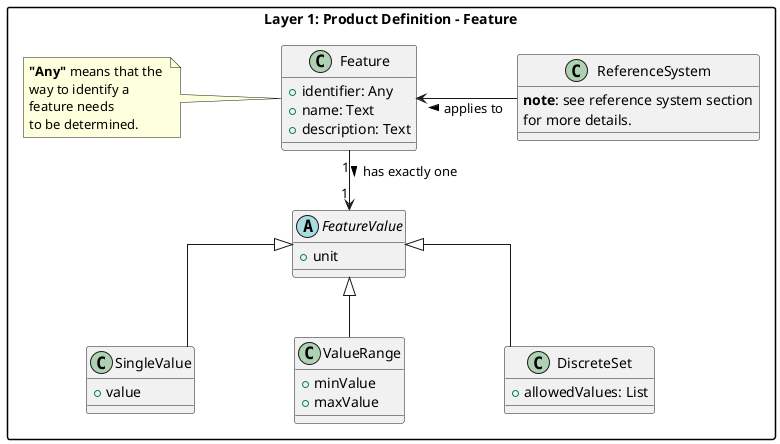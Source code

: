 @startuml Feature#Layer1
' title Feature Requirements

' skinparam classAttributeIconSize 0
skinparam linetype ortho
skinparam PackageStyle rectangle
skinparam nodesep 100

package "Layer 1: Product Definition - Feature" as L1F {
' === Feature Core ===
class Feature {
  +identifier: Any
  +name: Text
  +description: Text
}

note left of Feature
<b>"Any"</b> means that the 
way to identify a 
feature needs 
to be determined.
end note

' === Feature Value – Abstract + 3 Exclusive Subtypes ===
abstract class FeatureValue {
  +unit
}

class SingleValue {
  +value
}

class ValueRange {
  +minValue
  +maxValue
}

class DiscreteSet {
  +allowedValues: List
}

class ReferenceSystem {
  <b>note</b>: see reference system section
  for more details.
}

FeatureValue <|-- SingleValue
FeatureValue <|-- ValueRange
FeatureValue <|-- DiscreteSet

Feature "1" --> "1" FeatureValue : has exactly one >
Feature <-r- ReferenceSystem : applies to <

}

@enduml

--------

@startuml Feature#Layer1#examples
skinparam linetype ortho
skinparam PackageStyle rectangle
skinparam nodesep 100

package "Product Feature Definition Example" as PDF {
  package "Layer 1: Product Feature Definition" as L1F { 
    abstract class Feature {
      +identifier: Any
      +name: Text
      +description: Text
    }

    abstract class FeatureValue {
      +unit
    }

    abstract class SingleValue {
      +value
    }

    abstract class ValueRange {
      +minValue
      +maxValue
    }

    abstract class DiscreteSet {
      +allowedValues: List
    }
    FeatureValue <|-- SingleValue
    FeatureValue <|-- ValueRange
    FeatureValue <|-- DiscreteSet

    Feature "1" --> "1" FeatureValue : has exactly one >
  }

  package "Layer 2: Product Business Schemas" as L2F {

    package "Transport Product Schema" as TPS {

      class DestinationFeature <<Feature>> {
          name = "Destination"
      }

      object "Value_JFK : SingleValue" as Value_JFK_L2 {
        value = "JFK"
      }
      DestinationFeature --> Value_JFK_L2 : typically >

      class OriginFeature <<Feature>> {
          name = "Origin"
      }

      object "Value_CDG : SingleValue" as Value_CDG_L2 {
        value = "CDG"
      } 
      OriginFeature --> Value_CDG_L2 : typically >

    }

  }

' L1F ----d[hidden]-> L2F
ValueRange --d[hidden]-> L2F

note as SN
Each <<Feature>> labled specific feature
is a specilaization of the Layer 1 
Feature definition.
The value_JFK is here for illustration 
purposes to be considered as a typical 
value. We do not show here units and 
the reference system to be used for
such a feature.
end note

L1F ..d.. SN
L2F ..r.. SN

}




@enduml







-------
@startuml
title Feature Instantiation: Seat Width with Reference System

skinparam classAttributeIconSize 0
skinparam linetype ortho

' === Feature Instance ===
class Feature {

}

class "Seat width <<ClassFeature>>" as SeatWidth {
  identifier = FID-00012
  name = "Seat Width"
  description = "The width of the seat in centimeters"
  authority = IATA
}

Feature <|-- SeatWidth

object "ValueRange <<Value>>" as SeatWidthValue {
  min value = 43.0
  max value = 48.0
  unit = CMT
}

object "ReferenceSystem: UNECE Rec. 20" as UNECE {
  identifier = "RS-UNECE-REC20-METRIC"
  system_type = Measurement
  description = "UNECE Recommendation No. 20 - Codes for Units of Measure"
}

object "ExternalReference: UNECE Rec. 20" as UNECEref {
  authority = "UNECE"
  resource_name = "UNECE Rec. 20"
  resource_type = "UnitList"
  url = "https://unece.org/trade/cefact/recommendations/20"
}

' === Relationships ===
SeatWidth --> SeatWidthValue : has value >
SeatWidth --> UNECE : has as reference >
UNECE --> UNECEref : is defined by >

@enduml

@startuml FeatureDistanceExample
' title Feature Requirements

' skinparam classAttributeIconSize 0
skinparam linetype ortho

' === Feature Core ===
class Feature {
  +identifier: Any
  +name: Text
  +description: Text
  +owner: IATA
}

note right of Feature
<b>"Any"</b> means that the way to identify a 
feature needs to be deteremined.
end note

' === Reference System ===
/'class ReferenceSystem {
  +systemID: String
  +systemType: ReferenceSystemType
  +description: String
}

enum ReferenceSystemType {
  Measurement
  Enumeration
  CodeSystem
  ColorSystem
  Other
}

Feature "1" ---> "1" ReferenceSystem : constrained by >
'/

' === Feature Value – Abstract + 3 Exclusive Subtypes ===
abstract class FeatureValue {
  +unit
}

class SingleValue {
  +value
}

class ValueRange {
  +minValue
  +maxValue
}

class DiscreteSet {
  +allowedValues: List
}

class ReferenceSystem {
  note: see reference system section
  for more details.
}

FeatureValue <|-- SingleValue
FeatureValue <|-- ValueRange
FeatureValue <|-- DiscreteSet

Feature "1" --> "1" FeatureValue : has exactly one >
Feature ---> ReferenceSystem : has as reference >



object "UNECE Rec. 20" as UNECE <<ReferenceSystem>> {
  identifier = "RS-UNECE-REC20"
  system_type = Measurement
  description = "UNECE Recommendation No. 20 - Codes for Units of Measure"
  owner: IATA
}

UNECE --> ReferenceSystem : instance of >

class "Distance" as Distance <<Feature>> {
  identifier = "SFID00004"
  name = "Distance"
  description = "The distance between two points in nautical miles"
  owner = IATA
}

object DistanceValue <<SingleValue>> {
  value = 3894
  unit = NMM
}

SingleValue <|-- DistanceValue

Feature <|-- Distance
Distance --> DistanceValue: typically >
Distance --> UNECE: has as reference >

@enduml


@startuml seatwidthexample
' title Feature Instantiation: Seat Width with Reference System

skinparam classAttributeIconSize 0
skinparam linetype ortho
skinparam PackageStyle rectangle


package "Layer 2: Product Bsuiness Schemas" as PBS {

  package "Seat Product Schema" {
note as N1
Seat width feature including a Reference System
using UNECE recommendation 20 on units but could 
well be ISO80000. We can predefine any number 
of reference systems to be used here.
end note

' === Feature Instance ===
class  "Seat Width" as SeatWidth <<Feature>> {
  name = "Seat Width"
  description = "The width of the seat in centimeters"
}

object "Seat Width Value" as SeatWidthValue <<ValueRange>> {
  minValue = 43.0
  maxValue = 48.0
  unit = "CMT" // centimeters
}

object "UNECE Rec. 20" as UNECE <<ReferenceSystem>> {
  systemID = "RS-UNECE-REC20-METRIC"
  systemType = Measurement
  description = "UNECE Recommendation No. 20 - Codes for Units of Measure"
}

object "UNECE Rec. 20 Source" as UNECEref <<ExternalReferece>> {
  authority = "UNECE"
  resourceName = "UNECE Rec. 20"
  resourceType = "UnitList"
  url = "https://unece.org/trade/cefact/recommendations/20"
}

' === Relationships ===
SeatWidth --> SeatWidthValue : typically >
SeatWidth --> UNECE : has as reference > 
UNECE --> UNECEref : is defined by >
  }
}

@enduml